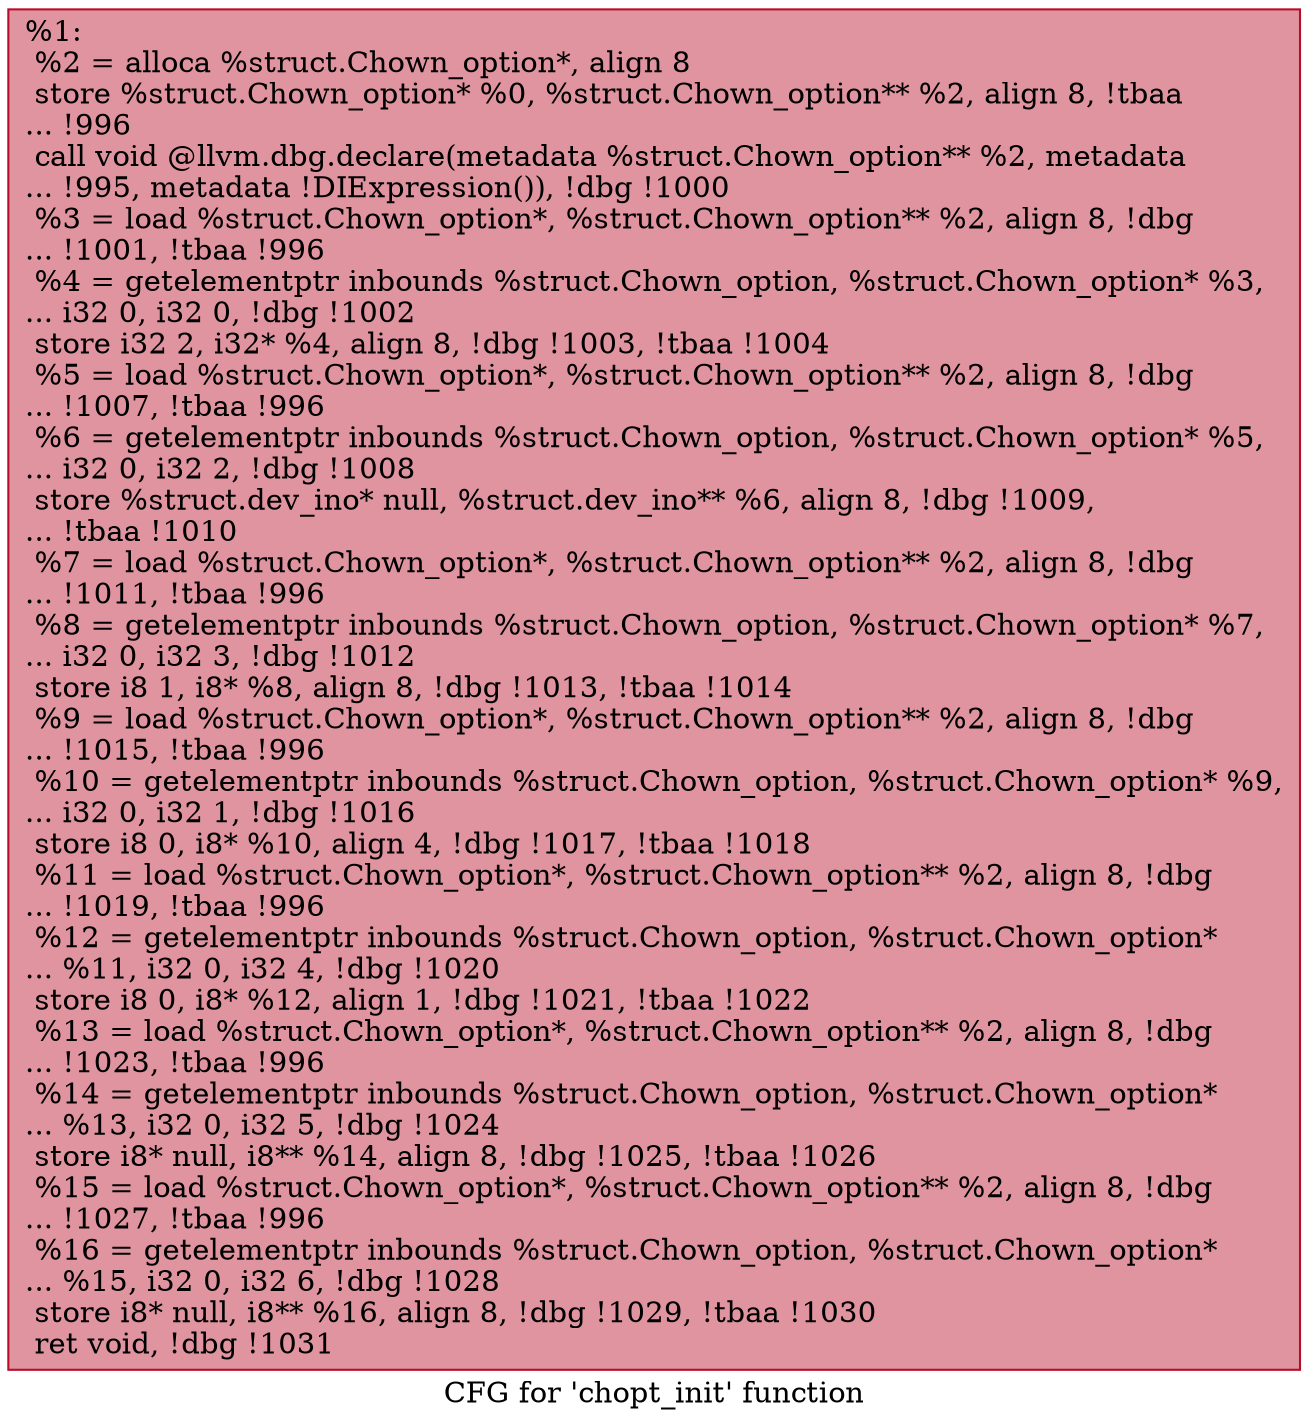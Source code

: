 digraph "CFG for 'chopt_init' function" {
	label="CFG for 'chopt_init' function";

	Node0x232d590 [shape=record,color="#b70d28ff", style=filled, fillcolor="#b70d2870",label="{%1:\l  %2 = alloca %struct.Chown_option*, align 8\l  store %struct.Chown_option* %0, %struct.Chown_option** %2, align 8, !tbaa\l... !996\l  call void @llvm.dbg.declare(metadata %struct.Chown_option** %2, metadata\l... !995, metadata !DIExpression()), !dbg !1000\l  %3 = load %struct.Chown_option*, %struct.Chown_option** %2, align 8, !dbg\l... !1001, !tbaa !996\l  %4 = getelementptr inbounds %struct.Chown_option, %struct.Chown_option* %3,\l... i32 0, i32 0, !dbg !1002\l  store i32 2, i32* %4, align 8, !dbg !1003, !tbaa !1004\l  %5 = load %struct.Chown_option*, %struct.Chown_option** %2, align 8, !dbg\l... !1007, !tbaa !996\l  %6 = getelementptr inbounds %struct.Chown_option, %struct.Chown_option* %5,\l... i32 0, i32 2, !dbg !1008\l  store %struct.dev_ino* null, %struct.dev_ino** %6, align 8, !dbg !1009,\l... !tbaa !1010\l  %7 = load %struct.Chown_option*, %struct.Chown_option** %2, align 8, !dbg\l... !1011, !tbaa !996\l  %8 = getelementptr inbounds %struct.Chown_option, %struct.Chown_option* %7,\l... i32 0, i32 3, !dbg !1012\l  store i8 1, i8* %8, align 8, !dbg !1013, !tbaa !1014\l  %9 = load %struct.Chown_option*, %struct.Chown_option** %2, align 8, !dbg\l... !1015, !tbaa !996\l  %10 = getelementptr inbounds %struct.Chown_option, %struct.Chown_option* %9,\l... i32 0, i32 1, !dbg !1016\l  store i8 0, i8* %10, align 4, !dbg !1017, !tbaa !1018\l  %11 = load %struct.Chown_option*, %struct.Chown_option** %2, align 8, !dbg\l... !1019, !tbaa !996\l  %12 = getelementptr inbounds %struct.Chown_option, %struct.Chown_option*\l... %11, i32 0, i32 4, !dbg !1020\l  store i8 0, i8* %12, align 1, !dbg !1021, !tbaa !1022\l  %13 = load %struct.Chown_option*, %struct.Chown_option** %2, align 8, !dbg\l... !1023, !tbaa !996\l  %14 = getelementptr inbounds %struct.Chown_option, %struct.Chown_option*\l... %13, i32 0, i32 5, !dbg !1024\l  store i8* null, i8** %14, align 8, !dbg !1025, !tbaa !1026\l  %15 = load %struct.Chown_option*, %struct.Chown_option** %2, align 8, !dbg\l... !1027, !tbaa !996\l  %16 = getelementptr inbounds %struct.Chown_option, %struct.Chown_option*\l... %15, i32 0, i32 6, !dbg !1028\l  store i8* null, i8** %16, align 8, !dbg !1029, !tbaa !1030\l  ret void, !dbg !1031\l}"];
}
